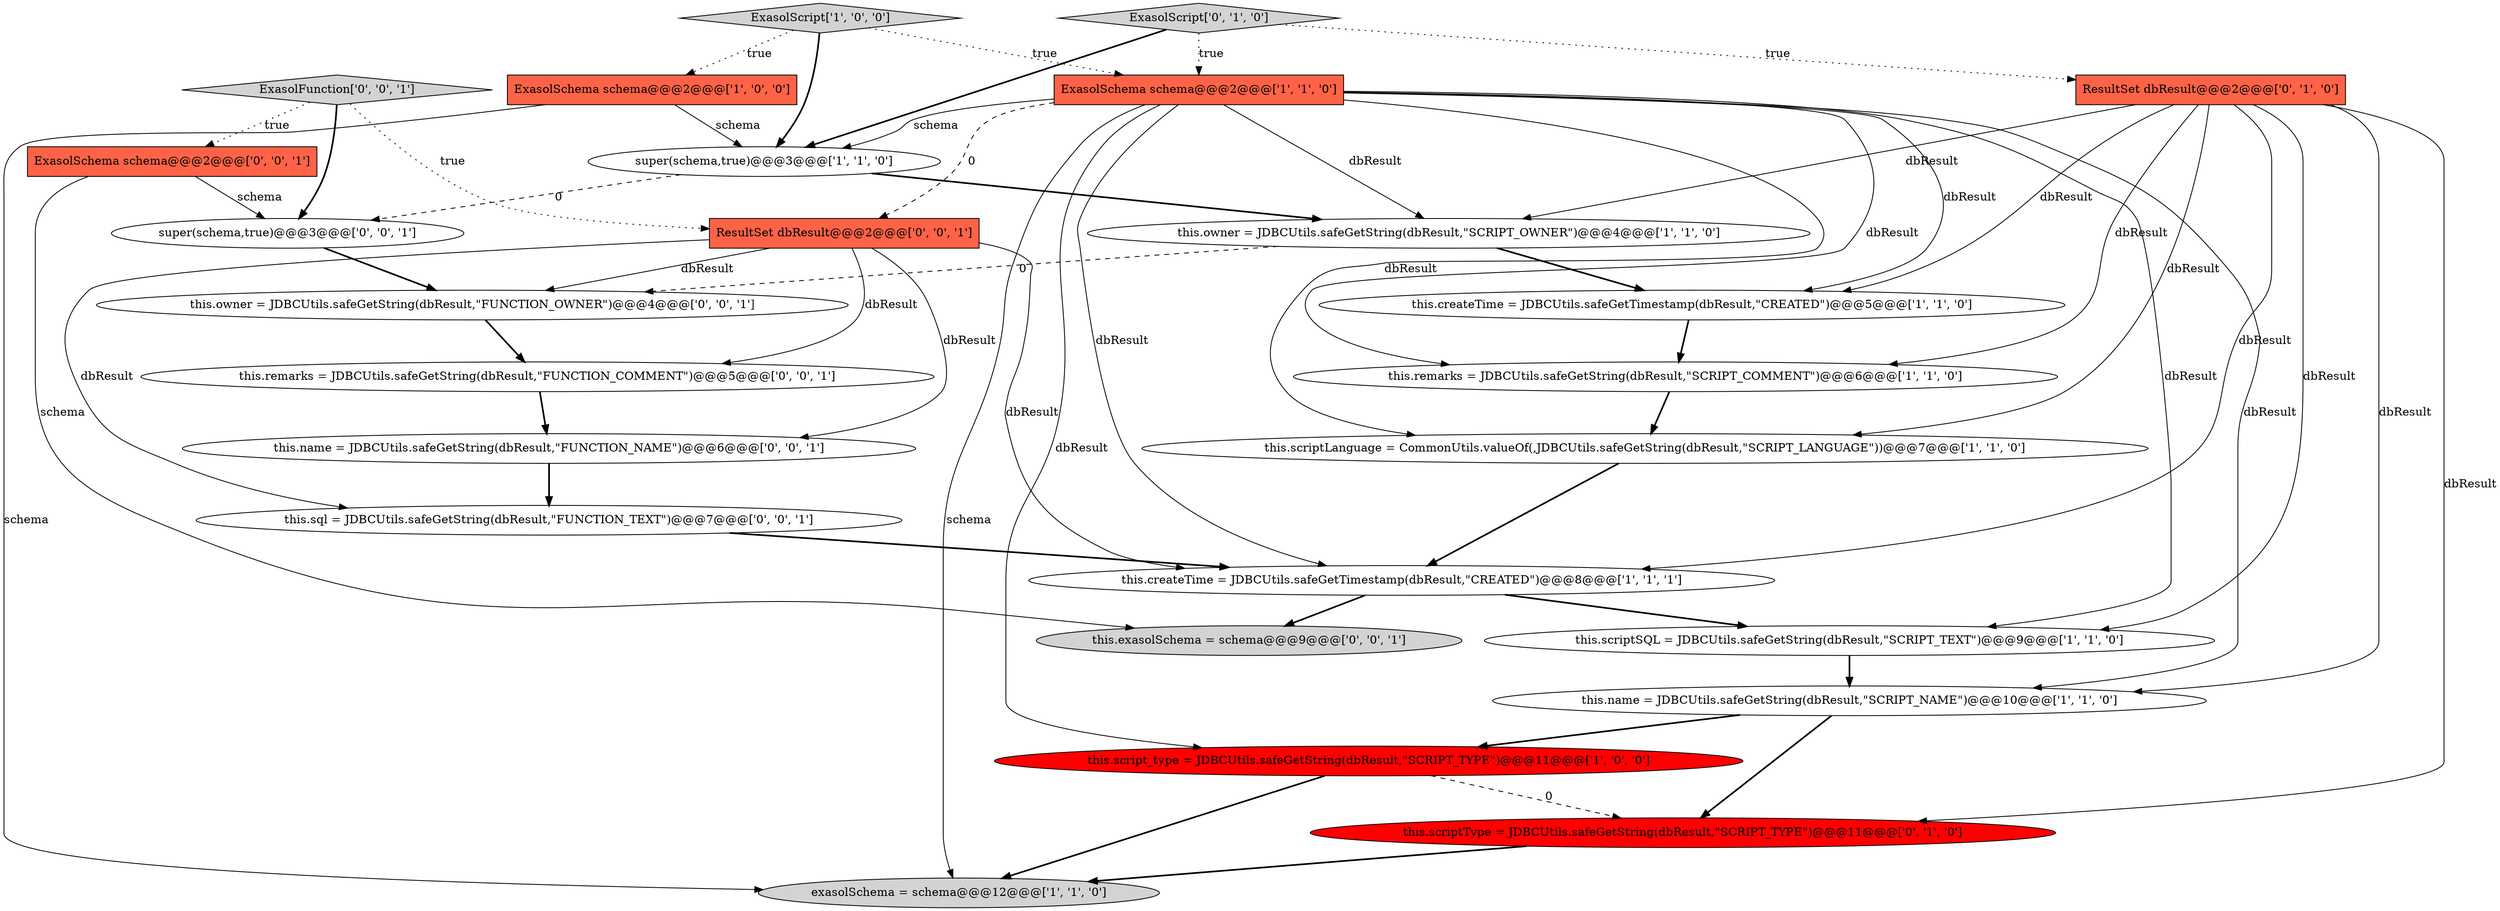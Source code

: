 digraph {
13 [style = filled, label = "ResultSet dbResult@@@2@@@['0', '1', '0']", fillcolor = tomato, shape = box image = "AAA0AAABBB2BBB"];
4 [style = filled, label = "this.remarks = JDBCUtils.safeGetString(dbResult,\"SCRIPT_COMMENT\")@@@6@@@['1', '1', '0']", fillcolor = white, shape = ellipse image = "AAA0AAABBB1BBB"];
20 [style = filled, label = "this.owner = JDBCUtils.safeGetString(dbResult,\"FUNCTION_OWNER\")@@@4@@@['0', '0', '1']", fillcolor = white, shape = ellipse image = "AAA0AAABBB3BBB"];
24 [style = filled, label = "this.name = JDBCUtils.safeGetString(dbResult,\"FUNCTION_NAME\")@@@6@@@['0', '0', '1']", fillcolor = white, shape = ellipse image = "AAA0AAABBB3BBB"];
9 [style = filled, label = "this.createTime = JDBCUtils.safeGetTimestamp(dbResult,\"CREATED\")@@@5@@@['1', '1', '0']", fillcolor = white, shape = ellipse image = "AAA0AAABBB1BBB"];
2 [style = filled, label = "ExasolScript['1', '0', '0']", fillcolor = lightgray, shape = diamond image = "AAA0AAABBB1BBB"];
7 [style = filled, label = "this.createTime = JDBCUtils.safeGetTimestamp(dbResult,\"CREATED\")@@@8@@@['1', '1', '1']", fillcolor = white, shape = ellipse image = "AAA0AAABBB1BBB"];
10 [style = filled, label = "ExasolSchema schema@@@2@@@['1', '1', '0']", fillcolor = tomato, shape = box image = "AAA0AAABBB1BBB"];
1 [style = filled, label = "this.scriptSQL = JDBCUtils.safeGetString(dbResult,\"SCRIPT_TEXT\")@@@9@@@['1', '1', '0']", fillcolor = white, shape = ellipse image = "AAA0AAABBB1BBB"];
14 [style = filled, label = "ExasolScript['0', '1', '0']", fillcolor = lightgray, shape = diamond image = "AAA0AAABBB2BBB"];
19 [style = filled, label = "ResultSet dbResult@@@2@@@['0', '0', '1']", fillcolor = tomato, shape = box image = "AAA0AAABBB3BBB"];
11 [style = filled, label = "this.script_type = JDBCUtils.safeGetString(dbResult,\"SCRIPT_TYPE\")@@@11@@@['1', '0', '0']", fillcolor = red, shape = ellipse image = "AAA1AAABBB1BBB"];
8 [style = filled, label = "exasolSchema = schema@@@12@@@['1', '1', '0']", fillcolor = lightgray, shape = ellipse image = "AAA0AAABBB1BBB"];
12 [style = filled, label = "this.name = JDBCUtils.safeGetString(dbResult,\"SCRIPT_NAME\")@@@10@@@['1', '1', '0']", fillcolor = white, shape = ellipse image = "AAA0AAABBB1BBB"];
5 [style = filled, label = "ExasolSchema schema@@@2@@@['1', '0', '0']", fillcolor = tomato, shape = box image = "AAA0AAABBB1BBB"];
22 [style = filled, label = "this.sql = JDBCUtils.safeGetString(dbResult,\"FUNCTION_TEXT\")@@@7@@@['0', '0', '1']", fillcolor = white, shape = ellipse image = "AAA0AAABBB3BBB"];
0 [style = filled, label = "this.scriptLanguage = CommonUtils.valueOf(,JDBCUtils.safeGetString(dbResult,\"SCRIPT_LANGUAGE\"))@@@7@@@['1', '1', '0']", fillcolor = white, shape = ellipse image = "AAA0AAABBB1BBB"];
17 [style = filled, label = "ExasolSchema schema@@@2@@@['0', '0', '1']", fillcolor = tomato, shape = box image = "AAA0AAABBB3BBB"];
18 [style = filled, label = "this.exasolSchema = schema@@@9@@@['0', '0', '1']", fillcolor = lightgray, shape = ellipse image = "AAA0AAABBB3BBB"];
21 [style = filled, label = "super(schema,true)@@@3@@@['0', '0', '1']", fillcolor = white, shape = ellipse image = "AAA0AAABBB3BBB"];
23 [style = filled, label = "ExasolFunction['0', '0', '1']", fillcolor = lightgray, shape = diamond image = "AAA0AAABBB3BBB"];
6 [style = filled, label = "super(schema,true)@@@3@@@['1', '1', '0']", fillcolor = white, shape = ellipse image = "AAA0AAABBB1BBB"];
3 [style = filled, label = "this.owner = JDBCUtils.safeGetString(dbResult,\"SCRIPT_OWNER\")@@@4@@@['1', '1', '0']", fillcolor = white, shape = ellipse image = "AAA0AAABBB1BBB"];
16 [style = filled, label = "this.remarks = JDBCUtils.safeGetString(dbResult,\"FUNCTION_COMMENT\")@@@5@@@['0', '0', '1']", fillcolor = white, shape = ellipse image = "AAA0AAABBB3BBB"];
15 [style = filled, label = "this.scriptType = JDBCUtils.safeGetString(dbResult,\"SCRIPT_TYPE\")@@@11@@@['0', '1', '0']", fillcolor = red, shape = ellipse image = "AAA1AAABBB2BBB"];
13->4 [style = solid, label="dbResult"];
6->3 [style = bold, label=""];
6->21 [style = dashed, label="0"];
7->1 [style = bold, label=""];
13->3 [style = solid, label="dbResult"];
13->9 [style = solid, label="dbResult"];
13->0 [style = solid, label="dbResult"];
19->16 [style = solid, label="dbResult"];
11->15 [style = dashed, label="0"];
5->8 [style = solid, label="schema"];
10->12 [style = solid, label="dbResult"];
2->6 [style = bold, label=""];
10->19 [style = dashed, label="0"];
13->1 [style = solid, label="dbResult"];
9->4 [style = bold, label=""];
16->24 [style = bold, label=""];
10->11 [style = solid, label="dbResult"];
12->11 [style = bold, label=""];
12->15 [style = bold, label=""];
10->8 [style = solid, label="schema"];
10->1 [style = solid, label="dbResult"];
10->9 [style = solid, label="dbResult"];
23->19 [style = dotted, label="true"];
24->22 [style = bold, label=""];
22->7 [style = bold, label=""];
14->10 [style = dotted, label="true"];
14->13 [style = dotted, label="true"];
4->0 [style = bold, label=""];
0->7 [style = bold, label=""];
3->9 [style = bold, label=""];
13->7 [style = solid, label="dbResult"];
10->3 [style = solid, label="dbResult"];
21->20 [style = bold, label=""];
20->16 [style = bold, label=""];
23->21 [style = bold, label=""];
10->6 [style = solid, label="schema"];
13->12 [style = solid, label="dbResult"];
13->15 [style = solid, label="dbResult"];
3->20 [style = dashed, label="0"];
17->21 [style = solid, label="schema"];
10->0 [style = solid, label="dbResult"];
1->12 [style = bold, label=""];
19->22 [style = solid, label="dbResult"];
7->18 [style = bold, label=""];
10->4 [style = solid, label="dbResult"];
10->7 [style = solid, label="dbResult"];
11->8 [style = bold, label=""];
19->24 [style = solid, label="dbResult"];
17->18 [style = solid, label="schema"];
2->5 [style = dotted, label="true"];
23->17 [style = dotted, label="true"];
5->6 [style = solid, label="schema"];
15->8 [style = bold, label=""];
14->6 [style = bold, label=""];
19->20 [style = solid, label="dbResult"];
2->10 [style = dotted, label="true"];
19->7 [style = solid, label="dbResult"];
}
